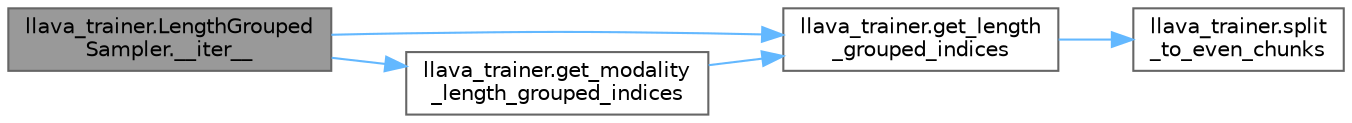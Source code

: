 digraph "llava_trainer.LengthGroupedSampler.__iter__"
{
 // LATEX_PDF_SIZE
  bgcolor="transparent";
  edge [fontname=Helvetica,fontsize=10,labelfontname=Helvetica,labelfontsize=10];
  node [fontname=Helvetica,fontsize=10,shape=box,height=0.2,width=0.4];
  rankdir="LR";
  Node1 [id="Node000001",label="llava_trainer.LengthGrouped\lSampler.__iter__",height=0.2,width=0.4,color="gray40", fillcolor="grey60", style="filled", fontcolor="black",tooltip=" "];
  Node1 -> Node2 [id="edge5_Node000001_Node000002",color="steelblue1",style="solid",tooltip=" "];
  Node2 [id="Node000002",label="llava_trainer.get_length\l_grouped_indices",height=0.2,width=0.4,color="grey40", fillcolor="white", style="filled",URL="$namespacellava__trainer.html#acef7e7581bb01a06f71582fedc7ecbd4",tooltip=" "];
  Node2 -> Node3 [id="edge6_Node000002_Node000003",color="steelblue1",style="solid",tooltip=" "];
  Node3 [id="Node000003",label="llava_trainer.split\l_to_even_chunks",height=0.2,width=0.4,color="grey40", fillcolor="white", style="filled",URL="$namespacellava__trainer.html#a1524761aac5c79da4af7cd2136812c67",tooltip=" "];
  Node1 -> Node4 [id="edge7_Node000001_Node000004",color="steelblue1",style="solid",tooltip=" "];
  Node4 [id="Node000004",label="llava_trainer.get_modality\l_length_grouped_indices",height=0.2,width=0.4,color="grey40", fillcolor="white", style="filled",URL="$namespacellava__trainer.html#ad3603ff08041fbde924b106e25c29cfe",tooltip=" "];
  Node4 -> Node2 [id="edge8_Node000004_Node000002",color="steelblue1",style="solid",tooltip=" "];
}
